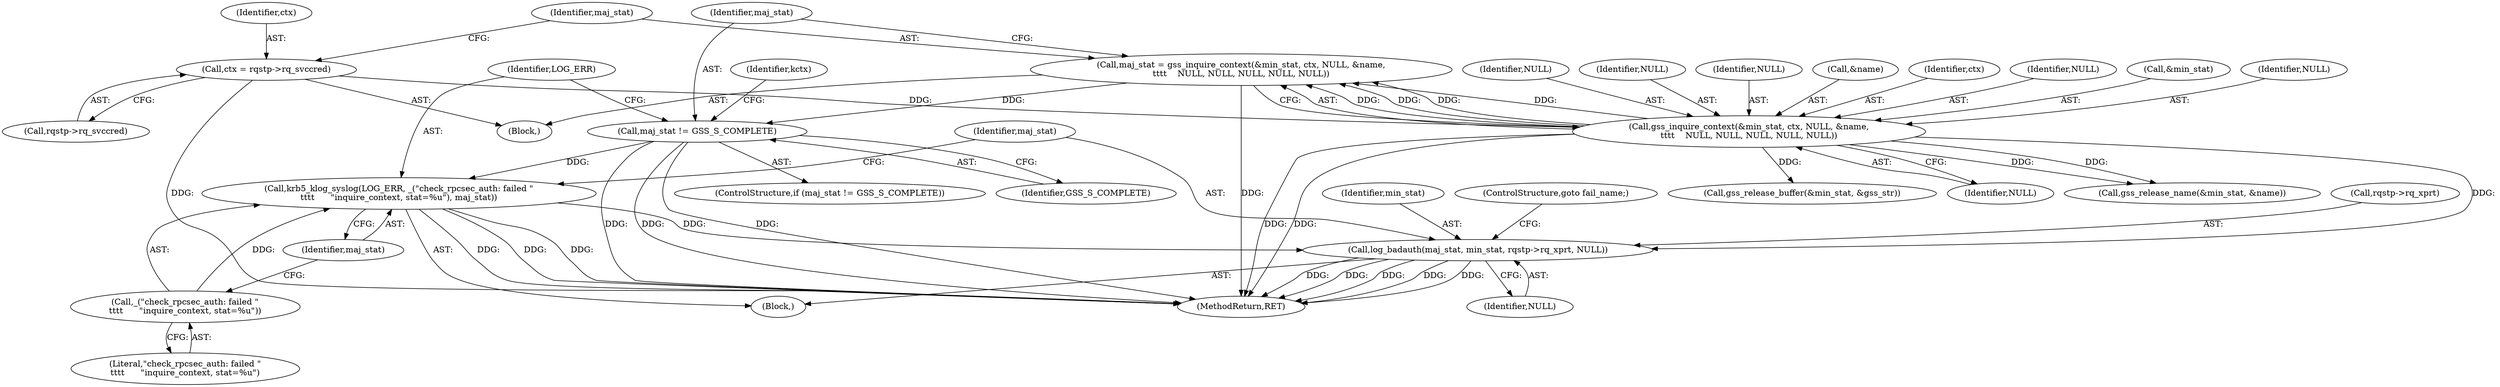 digraph "0_krb5_6609658db0799053fbef0d7d0aa2f1fd68ef32d8@pointer" {
"1000166" [label="(Call,log_badauth(maj_stat, min_stat, rqstp->rq_xprt, NULL))"];
"1000161" [label="(Call,krb5_klog_syslog(LOG_ERR, _(\"check_rpcsec_auth: failed \"\n\t\t\t\t      \"inquire_context, stat=%u\"), maj_stat))"];
"1000163" [label="(Call,_(\"check_rpcsec_auth: failed \"\n\t\t\t\t      \"inquire_context, stat=%u\"))"];
"1000157" [label="(Call,maj_stat != GSS_S_COMPLETE)"];
"1000142" [label="(Call,maj_stat = gss_inquire_context(&min_stat, ctx, NULL, &name,\n\t\t\t\t    NULL, NULL, NULL, NULL, NULL))"];
"1000144" [label="(Call,gss_inquire_context(&min_stat, ctx, NULL, &name,\n\t\t\t\t    NULL, NULL, NULL, NULL, NULL))"];
"1000137" [label="(Call,ctx = rqstp->rq_svccred)"];
"1000166" [label="(Call,log_badauth(maj_stat, min_stat, rqstp->rq_xprt, NULL))"];
"1000160" [label="(Block,)"];
"1000157" [label="(Call,maj_stat != GSS_S_COMPLETE)"];
"1000138" [label="(Identifier,ctx)"];
"1000103" [label="(Block,)"];
"1000163" [label="(Call,_(\"check_rpcsec_auth: failed \"\n\t\t\t\t      \"inquire_context, stat=%u\"))"];
"1000156" [label="(ControlStructure,if (maj_stat != GSS_S_COMPLETE))"];
"1000158" [label="(Identifier,maj_stat)"];
"1000161" [label="(Call,krb5_klog_syslog(LOG_ERR, _(\"check_rpcsec_auth: failed \"\n\t\t\t\t      \"inquire_context, stat=%u\"), maj_stat))"];
"1000142" [label="(Call,maj_stat = gss_inquire_context(&min_stat, ctx, NULL, &name,\n\t\t\t\t    NULL, NULL, NULL, NULL, NULL))"];
"1000175" [label="(Identifier,kctx)"];
"1000162" [label="(Identifier,LOG_ERR)"];
"1000155" [label="(Identifier,NULL)"];
"1000169" [label="(Call,rqstp->rq_xprt)"];
"1000148" [label="(Identifier,NULL)"];
"1000165" [label="(Identifier,maj_stat)"];
"1000168" [label="(Identifier,min_stat)"];
"1000143" [label="(Identifier,maj_stat)"];
"1000283" [label="(MethodReturn,RET)"];
"1000154" [label="(Identifier,NULL)"];
"1000167" [label="(Identifier,maj_stat)"];
"1000159" [label="(Identifier,GSS_S_COMPLETE)"];
"1000149" [label="(Call,&name)"];
"1000164" [label="(Literal,\"check_rpcsec_auth: failed \"\n\t\t\t\t      \"inquire_context, stat=%u\")"];
"1000172" [label="(Identifier,NULL)"];
"1000173" [label="(ControlStructure,goto fail_name;)"];
"1000153" [label="(Identifier,NULL)"];
"1000147" [label="(Identifier,ctx)"];
"1000151" [label="(Identifier,NULL)"];
"1000145" [label="(Call,&min_stat)"];
"1000152" [label="(Identifier,NULL)"];
"1000139" [label="(Call,rqstp->rq_svccred)"];
"1000276" [label="(Call,gss_release_name(&min_stat, &name))"];
"1000267" [label="(Call,gss_release_buffer(&min_stat, &gss_str))"];
"1000144" [label="(Call,gss_inquire_context(&min_stat, ctx, NULL, &name,\n\t\t\t\t    NULL, NULL, NULL, NULL, NULL))"];
"1000137" [label="(Call,ctx = rqstp->rq_svccred)"];
"1000166" -> "1000160"  [label="AST: "];
"1000166" -> "1000172"  [label="CFG: "];
"1000167" -> "1000166"  [label="AST: "];
"1000168" -> "1000166"  [label="AST: "];
"1000169" -> "1000166"  [label="AST: "];
"1000172" -> "1000166"  [label="AST: "];
"1000173" -> "1000166"  [label="CFG: "];
"1000166" -> "1000283"  [label="DDG: "];
"1000166" -> "1000283"  [label="DDG: "];
"1000166" -> "1000283"  [label="DDG: "];
"1000166" -> "1000283"  [label="DDG: "];
"1000166" -> "1000283"  [label="DDG: "];
"1000161" -> "1000166"  [label="DDG: "];
"1000144" -> "1000166"  [label="DDG: "];
"1000161" -> "1000160"  [label="AST: "];
"1000161" -> "1000165"  [label="CFG: "];
"1000162" -> "1000161"  [label="AST: "];
"1000163" -> "1000161"  [label="AST: "];
"1000165" -> "1000161"  [label="AST: "];
"1000167" -> "1000161"  [label="CFG: "];
"1000161" -> "1000283"  [label="DDG: "];
"1000161" -> "1000283"  [label="DDG: "];
"1000161" -> "1000283"  [label="DDG: "];
"1000163" -> "1000161"  [label="DDG: "];
"1000157" -> "1000161"  [label="DDG: "];
"1000163" -> "1000164"  [label="CFG: "];
"1000164" -> "1000163"  [label="AST: "];
"1000165" -> "1000163"  [label="CFG: "];
"1000157" -> "1000156"  [label="AST: "];
"1000157" -> "1000159"  [label="CFG: "];
"1000158" -> "1000157"  [label="AST: "];
"1000159" -> "1000157"  [label="AST: "];
"1000162" -> "1000157"  [label="CFG: "];
"1000175" -> "1000157"  [label="CFG: "];
"1000157" -> "1000283"  [label="DDG: "];
"1000157" -> "1000283"  [label="DDG: "];
"1000157" -> "1000283"  [label="DDG: "];
"1000142" -> "1000157"  [label="DDG: "];
"1000142" -> "1000103"  [label="AST: "];
"1000142" -> "1000144"  [label="CFG: "];
"1000143" -> "1000142"  [label="AST: "];
"1000144" -> "1000142"  [label="AST: "];
"1000158" -> "1000142"  [label="CFG: "];
"1000142" -> "1000283"  [label="DDG: "];
"1000144" -> "1000142"  [label="DDG: "];
"1000144" -> "1000142"  [label="DDG: "];
"1000144" -> "1000142"  [label="DDG: "];
"1000144" -> "1000142"  [label="DDG: "];
"1000144" -> "1000155"  [label="CFG: "];
"1000145" -> "1000144"  [label="AST: "];
"1000147" -> "1000144"  [label="AST: "];
"1000148" -> "1000144"  [label="AST: "];
"1000149" -> "1000144"  [label="AST: "];
"1000151" -> "1000144"  [label="AST: "];
"1000152" -> "1000144"  [label="AST: "];
"1000153" -> "1000144"  [label="AST: "];
"1000154" -> "1000144"  [label="AST: "];
"1000155" -> "1000144"  [label="AST: "];
"1000144" -> "1000283"  [label="DDG: "];
"1000144" -> "1000283"  [label="DDG: "];
"1000137" -> "1000144"  [label="DDG: "];
"1000144" -> "1000267"  [label="DDG: "];
"1000144" -> "1000276"  [label="DDG: "];
"1000144" -> "1000276"  [label="DDG: "];
"1000137" -> "1000103"  [label="AST: "];
"1000137" -> "1000139"  [label="CFG: "];
"1000138" -> "1000137"  [label="AST: "];
"1000139" -> "1000137"  [label="AST: "];
"1000143" -> "1000137"  [label="CFG: "];
"1000137" -> "1000283"  [label="DDG: "];
}
